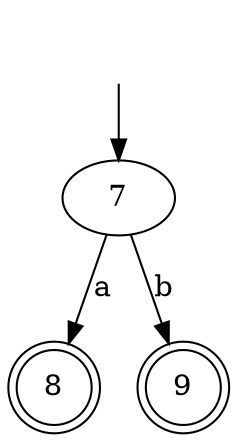 digraph fa {
	7 [label=7]
	8 [label=8]
	9 [label=9]
	7
	8 [shape=doublecircle]
	9 [shape=doublecircle]
	7 -> 8 [label=a]
	7 -> 9 [label=b]
	"" [shape=plaintext]
	"" -> 7
}
